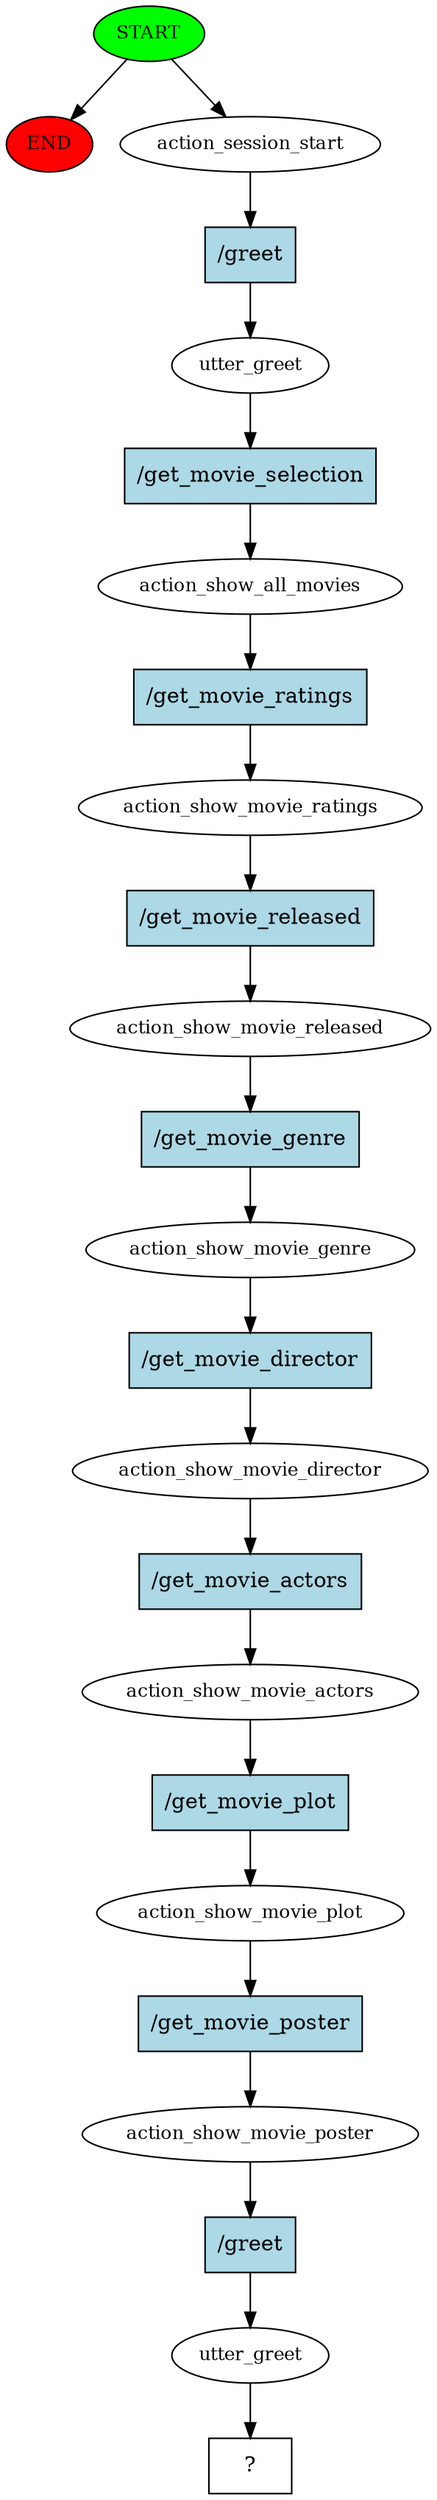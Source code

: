 digraph  {
0 [class="start active", fillcolor=green, fontsize=12, label=START, style=filled];
"-1" [class=end, fillcolor=red, fontsize=12, label=END, style=filled];
1 [class=active, fontsize=12, label=action_session_start];
2 [class=active, fontsize=12, label=utter_greet];
3 [class=active, fontsize=12, label=action_show_all_movies];
4 [class=active, fontsize=12, label=action_show_movie_ratings];
5 [class=active, fontsize=12, label=action_show_movie_released];
6 [class=active, fontsize=12, label=action_show_movie_genre];
7 [class=active, fontsize=12, label=action_show_movie_director];
8 [class=active, fontsize=12, label=action_show_movie_actors];
9 [class=active, fontsize=12, label=action_show_movie_plot];
10 [class=active, fontsize=12, label=action_show_movie_poster];
11 [class=active, fontsize=12, label=utter_greet];
12 [class="intent dashed active", label="  ?  ", shape=rect];
13 [class="intent active", fillcolor=lightblue, label="/greet", shape=rect, style=filled];
14 [class="intent active", fillcolor=lightblue, label="/get_movie_selection", shape=rect, style=filled];
15 [class="intent active", fillcolor=lightblue, label="/get_movie_ratings", shape=rect, style=filled];
16 [class="intent active", fillcolor=lightblue, label="/get_movie_released", shape=rect, style=filled];
17 [class="intent active", fillcolor=lightblue, label="/get_movie_genre", shape=rect, style=filled];
18 [class="intent active", fillcolor=lightblue, label="/get_movie_director", shape=rect, style=filled];
19 [class="intent active", fillcolor=lightblue, label="/get_movie_actors", shape=rect, style=filled];
20 [class="intent active", fillcolor=lightblue, label="/get_movie_plot", shape=rect, style=filled];
21 [class="intent active", fillcolor=lightblue, label="/get_movie_poster", shape=rect, style=filled];
22 [class="intent active", fillcolor=lightblue, label="/greet", shape=rect, style=filled];
0 -> "-1"  [class="", key=NONE, label=""];
0 -> 1  [class=active, key=NONE, label=""];
1 -> 13  [class=active, key=0];
2 -> 14  [class=active, key=0];
3 -> 15  [class=active, key=0];
4 -> 16  [class=active, key=0];
5 -> 17  [class=active, key=0];
6 -> 18  [class=active, key=0];
7 -> 19  [class=active, key=0];
8 -> 20  [class=active, key=0];
9 -> 21  [class=active, key=0];
10 -> 22  [class=active, key=0];
11 -> 12  [class=active, key=NONE, label=""];
13 -> 2  [class=active, key=0];
14 -> 3  [class=active, key=0];
15 -> 4  [class=active, key=0];
16 -> 5  [class=active, key=0];
17 -> 6  [class=active, key=0];
18 -> 7  [class=active, key=0];
19 -> 8  [class=active, key=0];
20 -> 9  [class=active, key=0];
21 -> 10  [class=active, key=0];
22 -> 11  [class=active, key=0];
}
